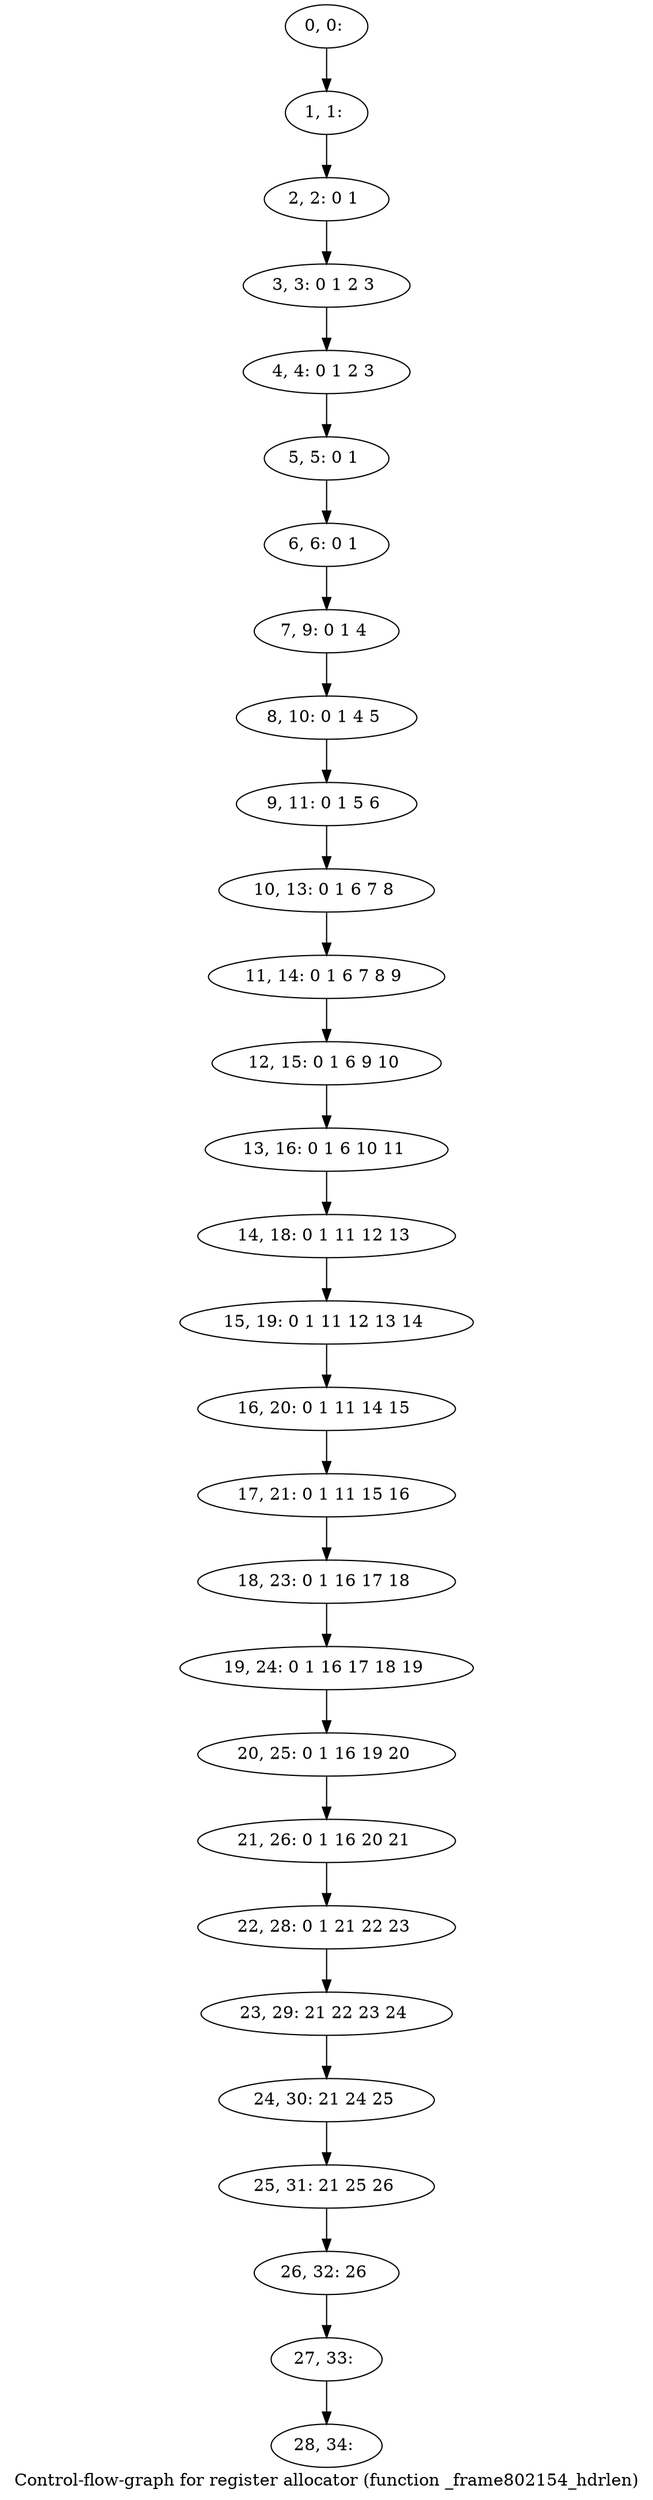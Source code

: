 digraph G {
graph [label="Control-flow-graph for register allocator (function _frame802154_hdrlen)"]
0[label="0, 0: "];
1[label="1, 1: "];
2[label="2, 2: 0 1 "];
3[label="3, 3: 0 1 2 3 "];
4[label="4, 4: 0 1 2 3 "];
5[label="5, 5: 0 1 "];
6[label="6, 6: 0 1 "];
7[label="7, 9: 0 1 4 "];
8[label="8, 10: 0 1 4 5 "];
9[label="9, 11: 0 1 5 6 "];
10[label="10, 13: 0 1 6 7 8 "];
11[label="11, 14: 0 1 6 7 8 9 "];
12[label="12, 15: 0 1 6 9 10 "];
13[label="13, 16: 0 1 6 10 11 "];
14[label="14, 18: 0 1 11 12 13 "];
15[label="15, 19: 0 1 11 12 13 14 "];
16[label="16, 20: 0 1 11 14 15 "];
17[label="17, 21: 0 1 11 15 16 "];
18[label="18, 23: 0 1 16 17 18 "];
19[label="19, 24: 0 1 16 17 18 19 "];
20[label="20, 25: 0 1 16 19 20 "];
21[label="21, 26: 0 1 16 20 21 "];
22[label="22, 28: 0 1 21 22 23 "];
23[label="23, 29: 21 22 23 24 "];
24[label="24, 30: 21 24 25 "];
25[label="25, 31: 21 25 26 "];
26[label="26, 32: 26 "];
27[label="27, 33: "];
28[label="28, 34: "];
0->1 ;
1->2 ;
2->3 ;
3->4 ;
4->5 ;
5->6 ;
6->7 ;
7->8 ;
8->9 ;
9->10 ;
10->11 ;
11->12 ;
12->13 ;
13->14 ;
14->15 ;
15->16 ;
16->17 ;
17->18 ;
18->19 ;
19->20 ;
20->21 ;
21->22 ;
22->23 ;
23->24 ;
24->25 ;
25->26 ;
26->27 ;
27->28 ;
}
